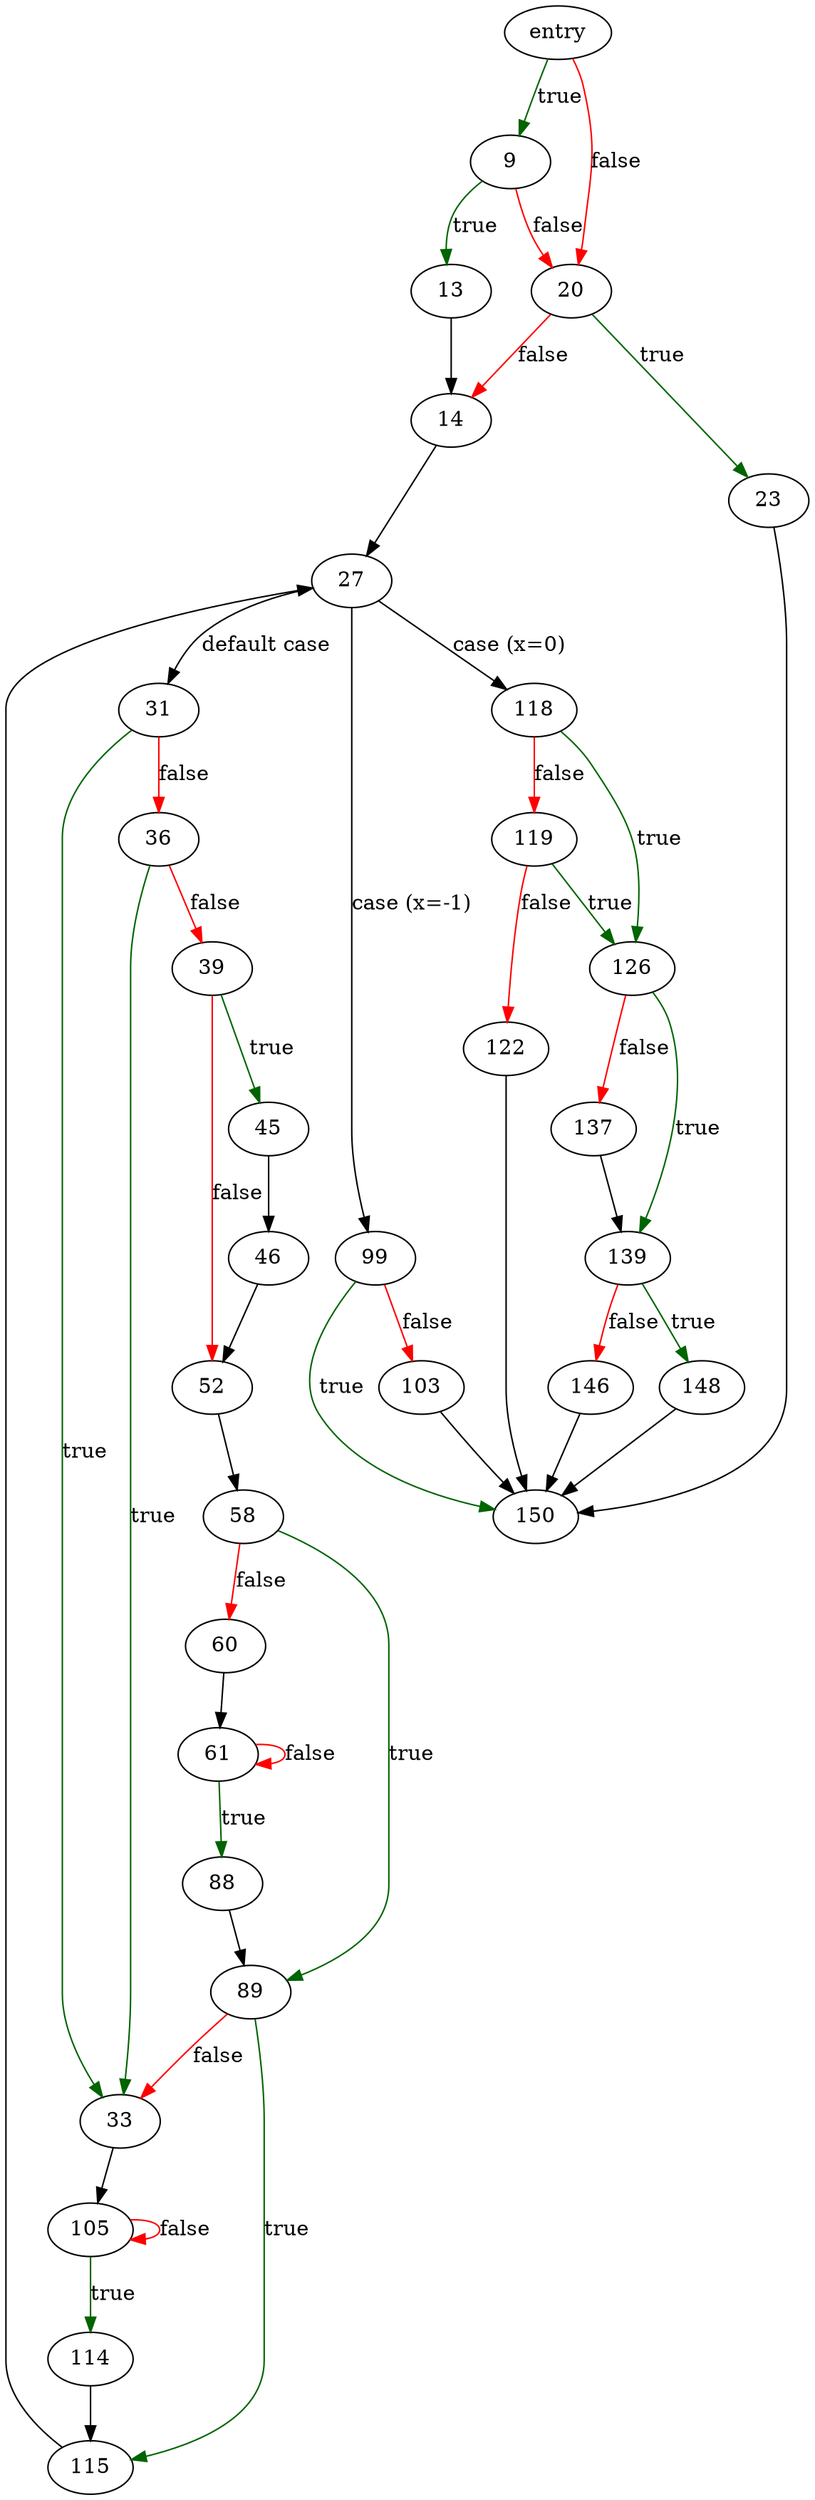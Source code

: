 digraph "sysv_sum_file" {
	// Node definitions.
	2 [label=entry];
	9;
	13;
	14;
	20;
	23;
	27;
	31;
	33;
	36;
	39;
	45;
	46;
	52;
	58;
	60;
	61;
	88;
	89;
	99;
	103;
	105;
	114;
	115;
	118;
	119;
	122;
	126;
	137;
	139;
	146;
	148;
	150;

	// Edge definitions.
	2 -> 9 [
		color=darkgreen
		label=true
	];
	2 -> 20 [
		color=red
		label=false
	];
	9 -> 13 [
		color=darkgreen
		label=true
	];
	9 -> 20 [
		color=red
		label=false
	];
	13 -> 14;
	14 -> 27;
	20 -> 14 [
		color=red
		label=false
	];
	20 -> 23 [
		color=darkgreen
		label=true
	];
	23 -> 150;
	27 -> 31 [label="default case"];
	27 -> 99 [label="case (x=-1)"];
	27 -> 118 [label="case (x=0)"];
	31 -> 33 [
		color=darkgreen
		label=true
	];
	31 -> 36 [
		color=red
		label=false
	];
	33 -> 105;
	36 -> 33 [
		color=darkgreen
		label=true
	];
	36 -> 39 [
		color=red
		label=false
	];
	39 -> 45 [
		color=darkgreen
		label=true
	];
	39 -> 52 [
		color=red
		label=false
	];
	45 -> 46;
	46 -> 52;
	52 -> 58;
	58 -> 60 [
		color=red
		label=false
	];
	58 -> 89 [
		color=darkgreen
		label=true
	];
	60 -> 61;
	61 -> 61 [
		color=red
		label=false
	];
	61 -> 88 [
		color=darkgreen
		label=true
	];
	88 -> 89;
	89 -> 33 [
		color=red
		label=false
	];
	89 -> 115 [
		color=darkgreen
		label=true
	];
	99 -> 103 [
		color=red
		label=false
	];
	99 -> 150 [
		color=darkgreen
		label=true
	];
	103 -> 150;
	105 -> 105 [
		color=red
		label=false
	];
	105 -> 114 [
		color=darkgreen
		label=true
	];
	114 -> 115;
	115 -> 27;
	118 -> 119 [
		color=red
		label=false
	];
	118 -> 126 [
		color=darkgreen
		label=true
	];
	119 -> 122 [
		color=red
		label=false
	];
	119 -> 126 [
		color=darkgreen
		label=true
	];
	122 -> 150;
	126 -> 137 [
		color=red
		label=false
	];
	126 -> 139 [
		color=darkgreen
		label=true
	];
	137 -> 139;
	139 -> 146 [
		color=red
		label=false
	];
	139 -> 148 [
		color=darkgreen
		label=true
	];
	146 -> 150;
	148 -> 150;
}
